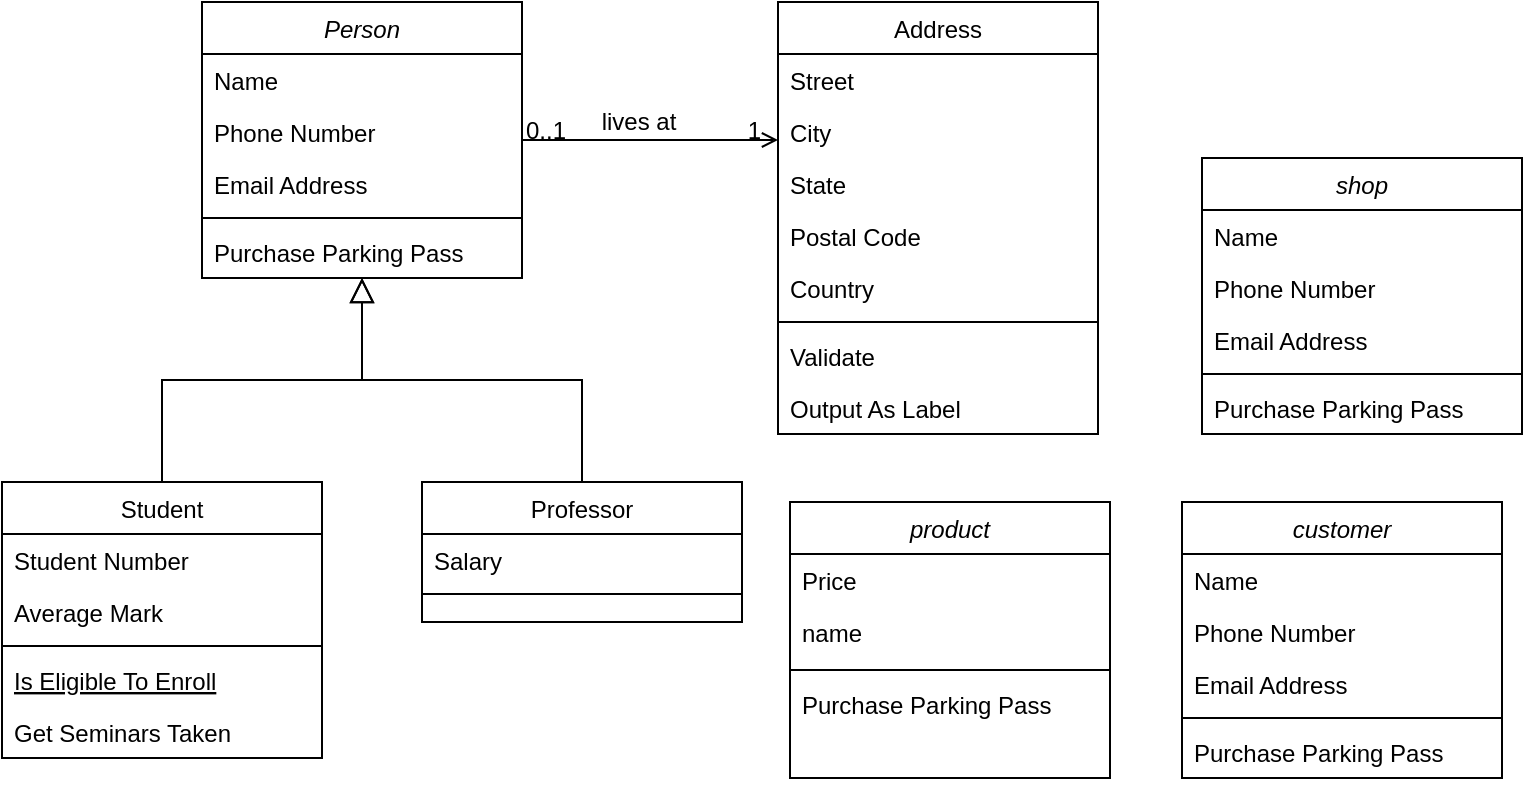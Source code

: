 <mxfile version="20.5.1" type="github"><diagram id="O0v5r-rNThvZfGkP9p5U" name="Page-1"><mxGraphModel dx="946" dy="511" grid="1" gridSize="10" guides="1" tooltips="1" connect="1" arrows="1" fold="1" page="1" pageScale="1" pageWidth="827" pageHeight="1169" math="0" shadow="0"><root><mxCell id="0"/><mxCell id="1" parent="0"/><mxCell id="b7xNxIlc9pk9lG7xaA1z-1" value="Person" style="swimlane;fontStyle=2;align=center;verticalAlign=top;childLayout=stackLayout;horizontal=1;startSize=26;horizontalStack=0;resizeParent=1;resizeLast=0;collapsible=1;marginBottom=0;rounded=0;shadow=0;strokeWidth=1;" parent="1" vertex="1"><mxGeometry x="120" y="20" width="160" height="138" as="geometry"><mxRectangle x="230" y="140" width="160" height="26" as="alternateBounds"/></mxGeometry></mxCell><mxCell id="b7xNxIlc9pk9lG7xaA1z-2" value="Name" style="text;align=left;verticalAlign=top;spacingLeft=4;spacingRight=4;overflow=hidden;rotatable=0;points=[[0,0.5],[1,0.5]];portConstraint=eastwest;" parent="b7xNxIlc9pk9lG7xaA1z-1" vertex="1"><mxGeometry y="26" width="160" height="26" as="geometry"/></mxCell><mxCell id="b7xNxIlc9pk9lG7xaA1z-3" value="Phone Number" style="text;align=left;verticalAlign=top;spacingLeft=4;spacingRight=4;overflow=hidden;rotatable=0;points=[[0,0.5],[1,0.5]];portConstraint=eastwest;rounded=0;shadow=0;html=0;" parent="b7xNxIlc9pk9lG7xaA1z-1" vertex="1"><mxGeometry y="52" width="160" height="26" as="geometry"/></mxCell><mxCell id="b7xNxIlc9pk9lG7xaA1z-4" value="Email Address" style="text;align=left;verticalAlign=top;spacingLeft=4;spacingRight=4;overflow=hidden;rotatable=0;points=[[0,0.5],[1,0.5]];portConstraint=eastwest;rounded=0;shadow=0;html=0;" parent="b7xNxIlc9pk9lG7xaA1z-1" vertex="1"><mxGeometry y="78" width="160" height="26" as="geometry"/></mxCell><mxCell id="b7xNxIlc9pk9lG7xaA1z-5" value="" style="line;html=1;strokeWidth=1;align=left;verticalAlign=middle;spacingTop=-1;spacingLeft=3;spacingRight=3;rotatable=0;labelPosition=right;points=[];portConstraint=eastwest;" parent="b7xNxIlc9pk9lG7xaA1z-1" vertex="1"><mxGeometry y="104" width="160" height="8" as="geometry"/></mxCell><mxCell id="b7xNxIlc9pk9lG7xaA1z-6" value="Purchase Parking Pass" style="text;align=left;verticalAlign=top;spacingLeft=4;spacingRight=4;overflow=hidden;rotatable=0;points=[[0,0.5],[1,0.5]];portConstraint=eastwest;" parent="b7xNxIlc9pk9lG7xaA1z-1" vertex="1"><mxGeometry y="112" width="160" height="26" as="geometry"/></mxCell><mxCell id="b7xNxIlc9pk9lG7xaA1z-7" value="Student" style="swimlane;fontStyle=0;align=center;verticalAlign=top;childLayout=stackLayout;horizontal=1;startSize=26;horizontalStack=0;resizeParent=1;resizeLast=0;collapsible=1;marginBottom=0;rounded=0;shadow=0;strokeWidth=1;" parent="1" vertex="1"><mxGeometry x="20" y="260" width="160" height="138" as="geometry"><mxRectangle x="130" y="380" width="160" height="26" as="alternateBounds"/></mxGeometry></mxCell><mxCell id="b7xNxIlc9pk9lG7xaA1z-8" value="Student Number" style="text;align=left;verticalAlign=top;spacingLeft=4;spacingRight=4;overflow=hidden;rotatable=0;points=[[0,0.5],[1,0.5]];portConstraint=eastwest;" parent="b7xNxIlc9pk9lG7xaA1z-7" vertex="1"><mxGeometry y="26" width="160" height="26" as="geometry"/></mxCell><mxCell id="b7xNxIlc9pk9lG7xaA1z-9" value="Average Mark" style="text;align=left;verticalAlign=top;spacingLeft=4;spacingRight=4;overflow=hidden;rotatable=0;points=[[0,0.5],[1,0.5]];portConstraint=eastwest;rounded=0;shadow=0;html=0;" parent="b7xNxIlc9pk9lG7xaA1z-7" vertex="1"><mxGeometry y="52" width="160" height="26" as="geometry"/></mxCell><mxCell id="b7xNxIlc9pk9lG7xaA1z-10" value="" style="line;html=1;strokeWidth=1;align=left;verticalAlign=middle;spacingTop=-1;spacingLeft=3;spacingRight=3;rotatable=0;labelPosition=right;points=[];portConstraint=eastwest;" parent="b7xNxIlc9pk9lG7xaA1z-7" vertex="1"><mxGeometry y="78" width="160" height="8" as="geometry"/></mxCell><mxCell id="b7xNxIlc9pk9lG7xaA1z-11" value="Is Eligible To Enroll" style="text;align=left;verticalAlign=top;spacingLeft=4;spacingRight=4;overflow=hidden;rotatable=0;points=[[0,0.5],[1,0.5]];portConstraint=eastwest;fontStyle=4" parent="b7xNxIlc9pk9lG7xaA1z-7" vertex="1"><mxGeometry y="86" width="160" height="26" as="geometry"/></mxCell><mxCell id="b7xNxIlc9pk9lG7xaA1z-12" value="Get Seminars Taken" style="text;align=left;verticalAlign=top;spacingLeft=4;spacingRight=4;overflow=hidden;rotatable=0;points=[[0,0.5],[1,0.5]];portConstraint=eastwest;" parent="b7xNxIlc9pk9lG7xaA1z-7" vertex="1"><mxGeometry y="112" width="160" height="26" as="geometry"/></mxCell><mxCell id="b7xNxIlc9pk9lG7xaA1z-13" value="" style="endArrow=block;endSize=10;endFill=0;shadow=0;strokeWidth=1;rounded=0;edgeStyle=elbowEdgeStyle;elbow=vertical;" parent="1" source="b7xNxIlc9pk9lG7xaA1z-7" target="b7xNxIlc9pk9lG7xaA1z-1" edge="1"><mxGeometry width="160" relative="1" as="geometry"><mxPoint x="100" y="103" as="sourcePoint"/><mxPoint x="100" y="103" as="targetPoint"/></mxGeometry></mxCell><mxCell id="b7xNxIlc9pk9lG7xaA1z-14" value="Professor" style="swimlane;fontStyle=0;align=center;verticalAlign=top;childLayout=stackLayout;horizontal=1;startSize=26;horizontalStack=0;resizeParent=1;resizeLast=0;collapsible=1;marginBottom=0;rounded=0;shadow=0;strokeWidth=1;" parent="1" vertex="1"><mxGeometry x="230" y="260" width="160" height="70" as="geometry"><mxRectangle x="340" y="380" width="170" height="26" as="alternateBounds"/></mxGeometry></mxCell><mxCell id="b7xNxIlc9pk9lG7xaA1z-15" value="Salary" style="text;align=left;verticalAlign=top;spacingLeft=4;spacingRight=4;overflow=hidden;rotatable=0;points=[[0,0.5],[1,0.5]];portConstraint=eastwest;" parent="b7xNxIlc9pk9lG7xaA1z-14" vertex="1"><mxGeometry y="26" width="160" height="26" as="geometry"/></mxCell><mxCell id="b7xNxIlc9pk9lG7xaA1z-16" value="" style="line;html=1;strokeWidth=1;align=left;verticalAlign=middle;spacingTop=-1;spacingLeft=3;spacingRight=3;rotatable=0;labelPosition=right;points=[];portConstraint=eastwest;" parent="b7xNxIlc9pk9lG7xaA1z-14" vertex="1"><mxGeometry y="52" width="160" height="8" as="geometry"/></mxCell><mxCell id="b7xNxIlc9pk9lG7xaA1z-17" value="" style="endArrow=block;endSize=10;endFill=0;shadow=0;strokeWidth=1;rounded=0;edgeStyle=elbowEdgeStyle;elbow=vertical;" parent="1" source="b7xNxIlc9pk9lG7xaA1z-14" target="b7xNxIlc9pk9lG7xaA1z-1" edge="1"><mxGeometry width="160" relative="1" as="geometry"><mxPoint x="110" y="273" as="sourcePoint"/><mxPoint x="210" y="171" as="targetPoint"/></mxGeometry></mxCell><mxCell id="b7xNxIlc9pk9lG7xaA1z-18" value="Address" style="swimlane;fontStyle=0;align=center;verticalAlign=top;childLayout=stackLayout;horizontal=1;startSize=26;horizontalStack=0;resizeParent=1;resizeLast=0;collapsible=1;marginBottom=0;rounded=0;shadow=0;strokeWidth=1;" parent="1" vertex="1"><mxGeometry x="408" y="20" width="160" height="216" as="geometry"><mxRectangle x="408" y="20" width="160" height="26" as="alternateBounds"/></mxGeometry></mxCell><mxCell id="b7xNxIlc9pk9lG7xaA1z-19" value="Street" style="text;align=left;verticalAlign=top;spacingLeft=4;spacingRight=4;overflow=hidden;rotatable=0;points=[[0,0.5],[1,0.5]];portConstraint=eastwest;" parent="b7xNxIlc9pk9lG7xaA1z-18" vertex="1"><mxGeometry y="26" width="160" height="26" as="geometry"/></mxCell><mxCell id="b7xNxIlc9pk9lG7xaA1z-20" value="City" style="text;align=left;verticalAlign=top;spacingLeft=4;spacingRight=4;overflow=hidden;rotatable=0;points=[[0,0.5],[1,0.5]];portConstraint=eastwest;rounded=0;shadow=0;html=0;" parent="b7xNxIlc9pk9lG7xaA1z-18" vertex="1"><mxGeometry y="52" width="160" height="26" as="geometry"/></mxCell><mxCell id="b7xNxIlc9pk9lG7xaA1z-21" value="State" style="text;align=left;verticalAlign=top;spacingLeft=4;spacingRight=4;overflow=hidden;rotatable=0;points=[[0,0.5],[1,0.5]];portConstraint=eastwest;rounded=0;shadow=0;html=0;" parent="b7xNxIlc9pk9lG7xaA1z-18" vertex="1"><mxGeometry y="78" width="160" height="26" as="geometry"/></mxCell><mxCell id="b7xNxIlc9pk9lG7xaA1z-22" value="Postal Code" style="text;align=left;verticalAlign=top;spacingLeft=4;spacingRight=4;overflow=hidden;rotatable=0;points=[[0,0.5],[1,0.5]];portConstraint=eastwest;rounded=0;shadow=0;html=0;" parent="b7xNxIlc9pk9lG7xaA1z-18" vertex="1"><mxGeometry y="104" width="160" height="26" as="geometry"/></mxCell><mxCell id="b7xNxIlc9pk9lG7xaA1z-23" value="Country" style="text;align=left;verticalAlign=top;spacingLeft=4;spacingRight=4;overflow=hidden;rotatable=0;points=[[0,0.5],[1,0.5]];portConstraint=eastwest;rounded=0;shadow=0;html=0;" parent="b7xNxIlc9pk9lG7xaA1z-18" vertex="1"><mxGeometry y="130" width="160" height="26" as="geometry"/></mxCell><mxCell id="b7xNxIlc9pk9lG7xaA1z-24" value="" style="line;html=1;strokeWidth=1;align=left;verticalAlign=middle;spacingTop=-1;spacingLeft=3;spacingRight=3;rotatable=0;labelPosition=right;points=[];portConstraint=eastwest;" parent="b7xNxIlc9pk9lG7xaA1z-18" vertex="1"><mxGeometry y="156" width="160" height="8" as="geometry"/></mxCell><mxCell id="b7xNxIlc9pk9lG7xaA1z-25" value="Validate" style="text;align=left;verticalAlign=top;spacingLeft=4;spacingRight=4;overflow=hidden;rotatable=0;points=[[0,0.5],[1,0.5]];portConstraint=eastwest;" parent="b7xNxIlc9pk9lG7xaA1z-18" vertex="1"><mxGeometry y="164" width="160" height="26" as="geometry"/></mxCell><mxCell id="b7xNxIlc9pk9lG7xaA1z-26" value="Output As Label" style="text;align=left;verticalAlign=top;spacingLeft=4;spacingRight=4;overflow=hidden;rotatable=0;points=[[0,0.5],[1,0.5]];portConstraint=eastwest;" parent="b7xNxIlc9pk9lG7xaA1z-18" vertex="1"><mxGeometry y="190" width="160" height="26" as="geometry"/></mxCell><mxCell id="b7xNxIlc9pk9lG7xaA1z-27" value="" style="endArrow=open;shadow=0;strokeWidth=1;rounded=0;endFill=1;edgeStyle=elbowEdgeStyle;elbow=vertical;" parent="1" source="b7xNxIlc9pk9lG7xaA1z-1" target="b7xNxIlc9pk9lG7xaA1z-18" edge="1"><mxGeometry x="0.5" y="41" relative="1" as="geometry"><mxPoint x="280" y="92" as="sourcePoint"/><mxPoint x="440" y="92" as="targetPoint"/><mxPoint x="-40" y="32" as="offset"/></mxGeometry></mxCell><mxCell id="b7xNxIlc9pk9lG7xaA1z-28" value="0..1" style="resizable=0;align=left;verticalAlign=bottom;labelBackgroundColor=none;fontSize=12;" parent="b7xNxIlc9pk9lG7xaA1z-27" connectable="0" vertex="1"><mxGeometry x="-1" relative="1" as="geometry"><mxPoint y="4" as="offset"/></mxGeometry></mxCell><mxCell id="b7xNxIlc9pk9lG7xaA1z-29" value="1" style="resizable=0;align=right;verticalAlign=bottom;labelBackgroundColor=none;fontSize=12;" parent="b7xNxIlc9pk9lG7xaA1z-27" connectable="0" vertex="1"><mxGeometry x="1" relative="1" as="geometry"><mxPoint x="-7" y="4" as="offset"/></mxGeometry></mxCell><mxCell id="b7xNxIlc9pk9lG7xaA1z-30" value="lives at" style="text;html=1;resizable=0;points=[];;align=center;verticalAlign=middle;labelBackgroundColor=none;rounded=0;shadow=0;strokeWidth=1;fontSize=12;" parent="b7xNxIlc9pk9lG7xaA1z-27" vertex="1" connectable="0"><mxGeometry x="0.5" y="49" relative="1" as="geometry"><mxPoint x="-38" y="40" as="offset"/></mxGeometry></mxCell><mxCell id="XGct7RucdWY-_Vi-TAkt-1" value="shop" style="swimlane;fontStyle=2;align=center;verticalAlign=top;childLayout=stackLayout;horizontal=1;startSize=26;horizontalStack=0;resizeParent=1;resizeLast=0;collapsible=1;marginBottom=0;rounded=0;shadow=0;strokeWidth=1;" vertex="1" parent="1"><mxGeometry x="620" y="98" width="160" height="138" as="geometry"><mxRectangle x="230" y="140" width="160" height="26" as="alternateBounds"/></mxGeometry></mxCell><mxCell id="XGct7RucdWY-_Vi-TAkt-2" value="Name" style="text;align=left;verticalAlign=top;spacingLeft=4;spacingRight=4;overflow=hidden;rotatable=0;points=[[0,0.5],[1,0.5]];portConstraint=eastwest;" vertex="1" parent="XGct7RucdWY-_Vi-TAkt-1"><mxGeometry y="26" width="160" height="26" as="geometry"/></mxCell><mxCell id="XGct7RucdWY-_Vi-TAkt-3" value="Phone Number" style="text;align=left;verticalAlign=top;spacingLeft=4;spacingRight=4;overflow=hidden;rotatable=0;points=[[0,0.5],[1,0.5]];portConstraint=eastwest;rounded=0;shadow=0;html=0;" vertex="1" parent="XGct7RucdWY-_Vi-TAkt-1"><mxGeometry y="52" width="160" height="26" as="geometry"/></mxCell><mxCell id="XGct7RucdWY-_Vi-TAkt-4" value="Email Address" style="text;align=left;verticalAlign=top;spacingLeft=4;spacingRight=4;overflow=hidden;rotatable=0;points=[[0,0.5],[1,0.5]];portConstraint=eastwest;rounded=0;shadow=0;html=0;" vertex="1" parent="XGct7RucdWY-_Vi-TAkt-1"><mxGeometry y="78" width="160" height="26" as="geometry"/></mxCell><mxCell id="XGct7RucdWY-_Vi-TAkt-5" value="" style="line;html=1;strokeWidth=1;align=left;verticalAlign=middle;spacingTop=-1;spacingLeft=3;spacingRight=3;rotatable=0;labelPosition=right;points=[];portConstraint=eastwest;" vertex="1" parent="XGct7RucdWY-_Vi-TAkt-1"><mxGeometry y="104" width="160" height="8" as="geometry"/></mxCell><mxCell id="XGct7RucdWY-_Vi-TAkt-6" value="Purchase Parking Pass" style="text;align=left;verticalAlign=top;spacingLeft=4;spacingRight=4;overflow=hidden;rotatable=0;points=[[0,0.5],[1,0.5]];portConstraint=eastwest;" vertex="1" parent="XGct7RucdWY-_Vi-TAkt-1"><mxGeometry y="112" width="160" height="26" as="geometry"/></mxCell><mxCell id="XGct7RucdWY-_Vi-TAkt-7" value="product" style="swimlane;fontStyle=2;align=center;verticalAlign=top;childLayout=stackLayout;horizontal=1;startSize=26;horizontalStack=0;resizeParent=1;resizeLast=0;collapsible=1;marginBottom=0;rounded=0;shadow=0;strokeWidth=1;" vertex="1" parent="1"><mxGeometry x="414" y="270" width="160" height="138" as="geometry"><mxRectangle x="230" y="140" width="160" height="26" as="alternateBounds"/></mxGeometry></mxCell><mxCell id="XGct7RucdWY-_Vi-TAkt-8" value="Price" style="text;align=left;verticalAlign=top;spacingLeft=4;spacingRight=4;overflow=hidden;rotatable=0;points=[[0,0.5],[1,0.5]];portConstraint=eastwest;" vertex="1" parent="XGct7RucdWY-_Vi-TAkt-7"><mxGeometry y="26" width="160" height="26" as="geometry"/></mxCell><mxCell id="XGct7RucdWY-_Vi-TAkt-9" value="name" style="text;align=left;verticalAlign=top;spacingLeft=4;spacingRight=4;overflow=hidden;rotatable=0;points=[[0,0.5],[1,0.5]];portConstraint=eastwest;rounded=0;shadow=0;html=0;" vertex="1" parent="XGct7RucdWY-_Vi-TAkt-7"><mxGeometry y="52" width="160" height="28" as="geometry"/></mxCell><mxCell id="XGct7RucdWY-_Vi-TAkt-11" value="" style="line;html=1;strokeWidth=1;align=left;verticalAlign=middle;spacingTop=-1;spacingLeft=3;spacingRight=3;rotatable=0;labelPosition=right;points=[];portConstraint=eastwest;" vertex="1" parent="XGct7RucdWY-_Vi-TAkt-7"><mxGeometry y="80" width="160" height="8" as="geometry"/></mxCell><mxCell id="XGct7RucdWY-_Vi-TAkt-12" value="Purchase Parking Pass" style="text;align=left;verticalAlign=top;spacingLeft=4;spacingRight=4;overflow=hidden;rotatable=0;points=[[0,0.5],[1,0.5]];portConstraint=eastwest;" vertex="1" parent="XGct7RucdWY-_Vi-TAkt-7"><mxGeometry y="88" width="160" height="24" as="geometry"/></mxCell><mxCell id="XGct7RucdWY-_Vi-TAkt-19" value="customer" style="swimlane;fontStyle=2;align=center;verticalAlign=top;childLayout=stackLayout;horizontal=1;startSize=26;horizontalStack=0;resizeParent=1;resizeLast=0;collapsible=1;marginBottom=0;rounded=0;shadow=0;strokeWidth=1;" vertex="1" parent="1"><mxGeometry x="610" y="270" width="160" height="138" as="geometry"><mxRectangle x="230" y="140" width="160" height="26" as="alternateBounds"/></mxGeometry></mxCell><mxCell id="XGct7RucdWY-_Vi-TAkt-20" value="Name" style="text;align=left;verticalAlign=top;spacingLeft=4;spacingRight=4;overflow=hidden;rotatable=0;points=[[0,0.5],[1,0.5]];portConstraint=eastwest;" vertex="1" parent="XGct7RucdWY-_Vi-TAkt-19"><mxGeometry y="26" width="160" height="26" as="geometry"/></mxCell><mxCell id="XGct7RucdWY-_Vi-TAkt-21" value="Phone Number" style="text;align=left;verticalAlign=top;spacingLeft=4;spacingRight=4;overflow=hidden;rotatable=0;points=[[0,0.5],[1,0.5]];portConstraint=eastwest;rounded=0;shadow=0;html=0;" vertex="1" parent="XGct7RucdWY-_Vi-TAkt-19"><mxGeometry y="52" width="160" height="26" as="geometry"/></mxCell><mxCell id="XGct7RucdWY-_Vi-TAkt-22" value="Email Address" style="text;align=left;verticalAlign=top;spacingLeft=4;spacingRight=4;overflow=hidden;rotatable=0;points=[[0,0.5],[1,0.5]];portConstraint=eastwest;rounded=0;shadow=0;html=0;" vertex="1" parent="XGct7RucdWY-_Vi-TAkt-19"><mxGeometry y="78" width="160" height="26" as="geometry"/></mxCell><mxCell id="XGct7RucdWY-_Vi-TAkt-23" value="" style="line;html=1;strokeWidth=1;align=left;verticalAlign=middle;spacingTop=-1;spacingLeft=3;spacingRight=3;rotatable=0;labelPosition=right;points=[];portConstraint=eastwest;" vertex="1" parent="XGct7RucdWY-_Vi-TAkt-19"><mxGeometry y="104" width="160" height="8" as="geometry"/></mxCell><mxCell id="XGct7RucdWY-_Vi-TAkt-24" value="Purchase Parking Pass" style="text;align=left;verticalAlign=top;spacingLeft=4;spacingRight=4;overflow=hidden;rotatable=0;points=[[0,0.5],[1,0.5]];portConstraint=eastwest;" vertex="1" parent="XGct7RucdWY-_Vi-TAkt-19"><mxGeometry y="112" width="160" height="26" as="geometry"/></mxCell></root></mxGraphModel></diagram></mxfile>